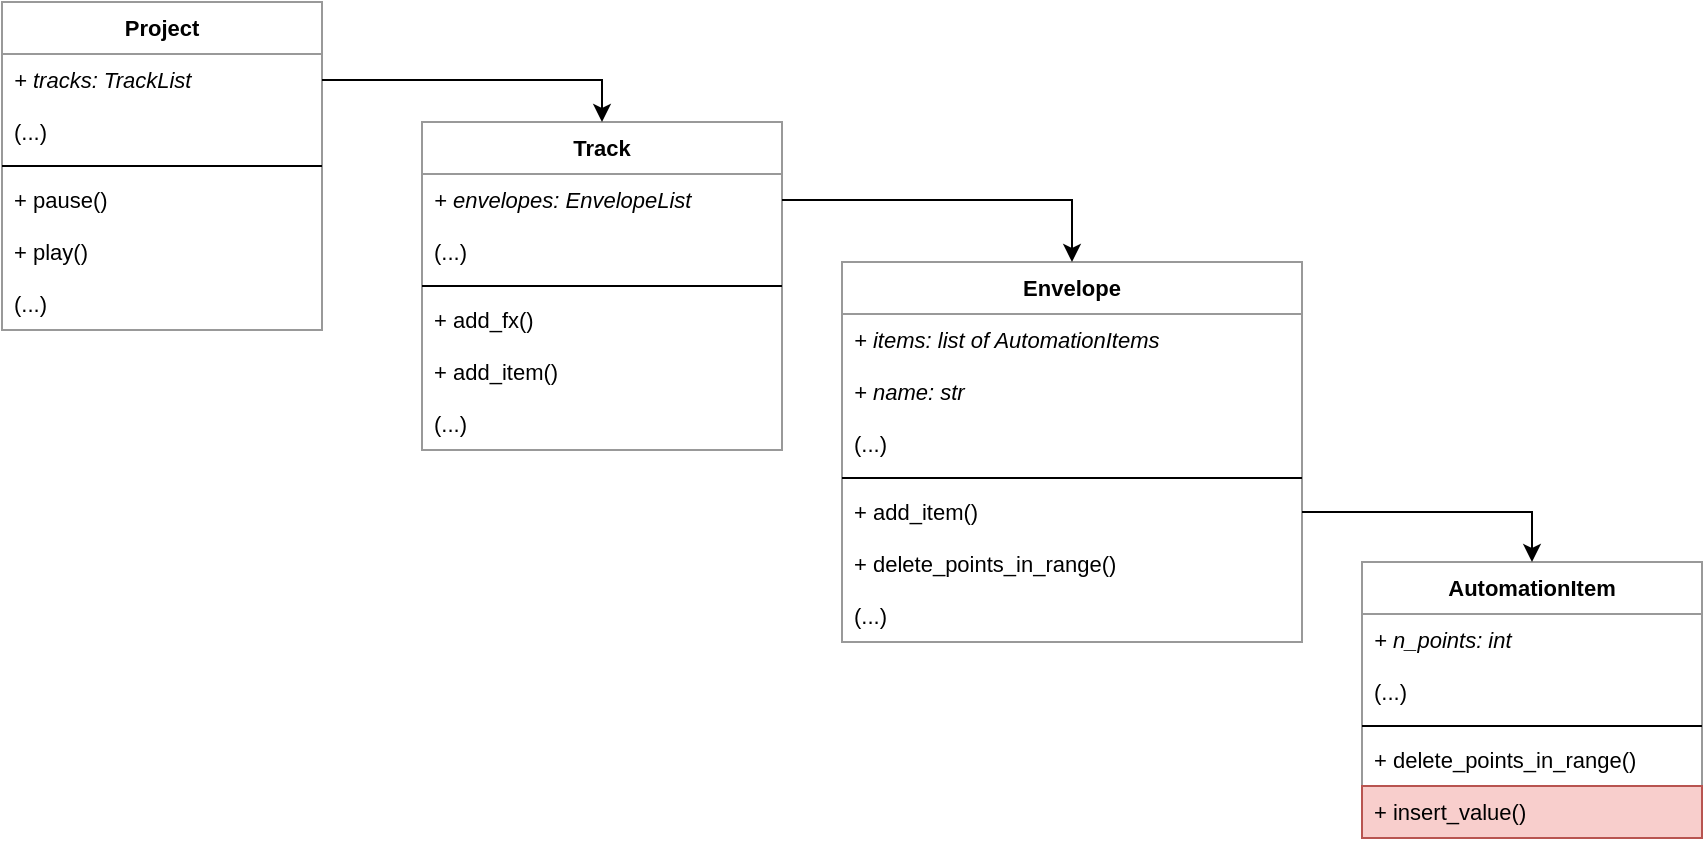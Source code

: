 <mxfile version="18.1.3" type="github">
  <diagram id="sMZX5P1vSprjXvG-rG8t" name="Page-1">
    <mxGraphModel dx="1185" dy="614" grid="1" gridSize="10" guides="1" tooltips="1" connect="1" arrows="1" fold="1" page="1" pageScale="1" pageWidth="1600" pageHeight="900" math="0" shadow="0">
      <root>
        <mxCell id="0" />
        <mxCell id="1" parent="0" />
        <mxCell id="qVY9ymrthlbNjDORqtvA-42" value="Project" style="swimlane;fontStyle=1;align=center;verticalAlign=top;childLayout=stackLayout;horizontal=1;startSize=26;horizontalStack=0;resizeParent=1;resizeParentMax=0;resizeLast=0;collapsible=1;marginBottom=0;fontFamily=Helvetica;fontSize=11;strokeColor=#999999;" vertex="1" parent="1">
          <mxGeometry x="130" y="170" width="160" height="164" as="geometry" />
        </mxCell>
        <mxCell id="qVY9ymrthlbNjDORqtvA-43" value="+ tracks: TrackList" style="text;strokeColor=none;fillColor=none;align=left;verticalAlign=top;spacingLeft=4;spacingRight=4;overflow=hidden;rotatable=0;points=[[0,0.5],[1,0.5]];portConstraint=eastwest;fontFamily=Helvetica;fontSize=11;fontStyle=2" vertex="1" parent="qVY9ymrthlbNjDORqtvA-42">
          <mxGeometry y="26" width="160" height="26" as="geometry" />
        </mxCell>
        <mxCell id="qVY9ymrthlbNjDORqtvA-46" value="(...)" style="text;strokeColor=none;fillColor=none;align=left;verticalAlign=top;spacingLeft=4;spacingRight=4;overflow=hidden;rotatable=0;points=[[0,0.5],[1,0.5]];portConstraint=eastwest;fontFamily=Helvetica;fontSize=11;horizontal=1;" vertex="1" parent="qVY9ymrthlbNjDORqtvA-42">
          <mxGeometry y="52" width="160" height="26" as="geometry" />
        </mxCell>
        <mxCell id="qVY9ymrthlbNjDORqtvA-44" value="" style="line;strokeWidth=1;fillColor=none;align=left;verticalAlign=middle;spacingTop=-1;spacingLeft=3;spacingRight=3;rotatable=0;labelPosition=right;points=[];portConstraint=eastwest;fontFamily=Helvetica;fontSize=11;" vertex="1" parent="qVY9ymrthlbNjDORqtvA-42">
          <mxGeometry y="78" width="160" height="8" as="geometry" />
        </mxCell>
        <mxCell id="qVY9ymrthlbNjDORqtvA-47" value="+ pause()" style="text;strokeColor=none;fillColor=none;align=left;verticalAlign=top;spacingLeft=4;spacingRight=4;overflow=hidden;rotatable=0;points=[[0,0.5],[1,0.5]];portConstraint=eastwest;fontFamily=Helvetica;fontSize=11;" vertex="1" parent="qVY9ymrthlbNjDORqtvA-42">
          <mxGeometry y="86" width="160" height="26" as="geometry" />
        </mxCell>
        <mxCell id="qVY9ymrthlbNjDORqtvA-45" value="+ play()" style="text;strokeColor=none;fillColor=none;align=left;verticalAlign=top;spacingLeft=4;spacingRight=4;overflow=hidden;rotatable=0;points=[[0,0.5],[1,0.5]];portConstraint=eastwest;fontFamily=Helvetica;fontSize=11;" vertex="1" parent="qVY9ymrthlbNjDORqtvA-42">
          <mxGeometry y="112" width="160" height="26" as="geometry" />
        </mxCell>
        <mxCell id="qVY9ymrthlbNjDORqtvA-48" value="(...)" style="text;strokeColor=none;fillColor=none;align=left;verticalAlign=top;spacingLeft=4;spacingRight=4;overflow=hidden;rotatable=0;points=[[0,0.5],[1,0.5]];portConstraint=eastwest;fontFamily=Helvetica;fontSize=11;" vertex="1" parent="qVY9ymrthlbNjDORqtvA-42">
          <mxGeometry y="138" width="160" height="26" as="geometry" />
        </mxCell>
        <mxCell id="qVY9ymrthlbNjDORqtvA-49" value="Track" style="swimlane;fontStyle=1;align=center;verticalAlign=top;childLayout=stackLayout;horizontal=1;startSize=26;horizontalStack=0;resizeParent=1;resizeParentMax=0;resizeLast=0;collapsible=1;marginBottom=0;fontFamily=Helvetica;fontSize=11;strokeColor=#999999;" vertex="1" parent="1">
          <mxGeometry x="340" y="230" width="180" height="164" as="geometry" />
        </mxCell>
        <mxCell id="qVY9ymrthlbNjDORqtvA-50" value="+ envelopes: EnvelopeList" style="text;strokeColor=none;fillColor=none;align=left;verticalAlign=top;spacingLeft=4;spacingRight=4;overflow=hidden;rotatable=0;points=[[0,0.5],[1,0.5]];portConstraint=eastwest;fontFamily=Helvetica;fontSize=11;fontStyle=2" vertex="1" parent="qVY9ymrthlbNjDORqtvA-49">
          <mxGeometry y="26" width="180" height="26" as="geometry" />
        </mxCell>
        <mxCell id="qVY9ymrthlbNjDORqtvA-51" value="(...)" style="text;strokeColor=none;fillColor=none;align=left;verticalAlign=top;spacingLeft=4;spacingRight=4;overflow=hidden;rotatable=0;points=[[0,0.5],[1,0.5]];portConstraint=eastwest;fontFamily=Helvetica;fontSize=11;" vertex="1" parent="qVY9ymrthlbNjDORqtvA-49">
          <mxGeometry y="52" width="180" height="26" as="geometry" />
        </mxCell>
        <mxCell id="qVY9ymrthlbNjDORqtvA-52" value="" style="line;strokeWidth=1;fillColor=none;align=left;verticalAlign=middle;spacingTop=-1;spacingLeft=3;spacingRight=3;rotatable=0;labelPosition=right;points=[];portConstraint=eastwest;fontFamily=Helvetica;fontSize=11;" vertex="1" parent="qVY9ymrthlbNjDORqtvA-49">
          <mxGeometry y="78" width="180" height="8" as="geometry" />
        </mxCell>
        <mxCell id="qVY9ymrthlbNjDORqtvA-53" value="+ add_fx()" style="text;strokeColor=none;fillColor=none;align=left;verticalAlign=top;spacingLeft=4;spacingRight=4;overflow=hidden;rotatable=0;points=[[0,0.5],[1,0.5]];portConstraint=eastwest;fontFamily=Helvetica;fontSize=11;" vertex="1" parent="qVY9ymrthlbNjDORqtvA-49">
          <mxGeometry y="86" width="180" height="26" as="geometry" />
        </mxCell>
        <mxCell id="qVY9ymrthlbNjDORqtvA-54" value="+ add_item()" style="text;strokeColor=none;fillColor=none;align=left;verticalAlign=top;spacingLeft=4;spacingRight=4;overflow=hidden;rotatable=0;points=[[0,0.5],[1,0.5]];portConstraint=eastwest;fontFamily=Helvetica;fontSize=11;" vertex="1" parent="qVY9ymrthlbNjDORqtvA-49">
          <mxGeometry y="112" width="180" height="26" as="geometry" />
        </mxCell>
        <mxCell id="qVY9ymrthlbNjDORqtvA-55" value="(...)" style="text;strokeColor=none;fillColor=none;align=left;verticalAlign=top;spacingLeft=4;spacingRight=4;overflow=hidden;rotatable=0;points=[[0,0.5],[1,0.5]];portConstraint=eastwest;fontFamily=Helvetica;fontSize=11;" vertex="1" parent="qVY9ymrthlbNjDORqtvA-49">
          <mxGeometry y="138" width="180" height="26" as="geometry" />
        </mxCell>
        <mxCell id="qVY9ymrthlbNjDORqtvA-56" style="edgeStyle=orthogonalEdgeStyle;rounded=0;orthogonalLoop=1;jettySize=auto;html=1;exitX=1;exitY=0.5;exitDx=0;exitDy=0;entryX=0.5;entryY=0;entryDx=0;entryDy=0;fontFamily=Helvetica;fontSize=11;" edge="1" parent="1" source="qVY9ymrthlbNjDORqtvA-43" target="qVY9ymrthlbNjDORqtvA-49">
          <mxGeometry relative="1" as="geometry" />
        </mxCell>
        <mxCell id="qVY9ymrthlbNjDORqtvA-57" value="Envelope" style="swimlane;fontStyle=1;align=center;verticalAlign=top;childLayout=stackLayout;horizontal=1;startSize=26;horizontalStack=0;resizeParent=1;resizeParentMax=0;resizeLast=0;collapsible=1;marginBottom=0;fontFamily=Helvetica;fontSize=11;strokeColor=#999999;" vertex="1" parent="1">
          <mxGeometry x="550" y="300" width="230" height="190" as="geometry" />
        </mxCell>
        <mxCell id="qVY9ymrthlbNjDORqtvA-58" value="+ items: list of AutomationItems" style="text;strokeColor=none;fillColor=none;align=left;verticalAlign=top;spacingLeft=4;spacingRight=4;overflow=hidden;rotatable=0;points=[[0,0.5],[1,0.5]];portConstraint=eastwest;fontFamily=Helvetica;fontSize=11;fontStyle=2" vertex="1" parent="qVY9ymrthlbNjDORqtvA-57">
          <mxGeometry y="26" width="230" height="26" as="geometry" />
        </mxCell>
        <mxCell id="qVY9ymrthlbNjDORqtvA-65" value="+ name: str" style="text;strokeColor=none;fillColor=none;align=left;verticalAlign=top;spacingLeft=4;spacingRight=4;overflow=hidden;rotatable=0;points=[[0,0.5],[1,0.5]];portConstraint=eastwest;fontFamily=Helvetica;fontSize=11;fontStyle=2" vertex="1" parent="qVY9ymrthlbNjDORqtvA-57">
          <mxGeometry y="52" width="230" height="26" as="geometry" />
        </mxCell>
        <mxCell id="qVY9ymrthlbNjDORqtvA-59" value="(...)" style="text;strokeColor=none;fillColor=none;align=left;verticalAlign=top;spacingLeft=4;spacingRight=4;overflow=hidden;rotatable=0;points=[[0,0.5],[1,0.5]];portConstraint=eastwest;fontFamily=Helvetica;fontSize=11;" vertex="1" parent="qVY9ymrthlbNjDORqtvA-57">
          <mxGeometry y="78" width="230" height="26" as="geometry" />
        </mxCell>
        <mxCell id="qVY9ymrthlbNjDORqtvA-60" value="" style="line;strokeWidth=1;fillColor=none;align=left;verticalAlign=middle;spacingTop=-1;spacingLeft=3;spacingRight=3;rotatable=0;labelPosition=right;points=[];portConstraint=eastwest;fontFamily=Helvetica;fontSize=11;" vertex="1" parent="qVY9ymrthlbNjDORqtvA-57">
          <mxGeometry y="104" width="230" height="8" as="geometry" />
        </mxCell>
        <mxCell id="qVY9ymrthlbNjDORqtvA-62" value="+ add_item()" style="text;strokeColor=none;fillColor=none;align=left;verticalAlign=top;spacingLeft=4;spacingRight=4;overflow=hidden;rotatable=0;points=[[0,0.5],[1,0.5]];portConstraint=eastwest;fontFamily=Helvetica;fontSize=11;" vertex="1" parent="qVY9ymrthlbNjDORqtvA-57">
          <mxGeometry y="112" width="230" height="26" as="geometry" />
        </mxCell>
        <mxCell id="qVY9ymrthlbNjDORqtvA-61" value="+ delete_points_in_range()" style="text;strokeColor=none;fillColor=none;align=left;verticalAlign=top;spacingLeft=4;spacingRight=4;overflow=hidden;rotatable=0;points=[[0,0.5],[1,0.5]];portConstraint=eastwest;fontFamily=Helvetica;fontSize=11;" vertex="1" parent="qVY9ymrthlbNjDORqtvA-57">
          <mxGeometry y="138" width="230" height="26" as="geometry" />
        </mxCell>
        <mxCell id="qVY9ymrthlbNjDORqtvA-63" value="(...)" style="text;strokeColor=none;fillColor=none;align=left;verticalAlign=top;spacingLeft=4;spacingRight=4;overflow=hidden;rotatable=0;points=[[0,0.5],[1,0.5]];portConstraint=eastwest;fontFamily=Helvetica;fontSize=11;" vertex="1" parent="qVY9ymrthlbNjDORqtvA-57">
          <mxGeometry y="164" width="230" height="26" as="geometry" />
        </mxCell>
        <mxCell id="qVY9ymrthlbNjDORqtvA-64" style="edgeStyle=orthogonalEdgeStyle;rounded=0;orthogonalLoop=1;jettySize=auto;html=1;exitX=1;exitY=0.5;exitDx=0;exitDy=0;fontFamily=Helvetica;fontSize=11;entryX=0.5;entryY=0;entryDx=0;entryDy=0;" edge="1" parent="1" source="qVY9ymrthlbNjDORqtvA-50" target="qVY9ymrthlbNjDORqtvA-57">
          <mxGeometry relative="1" as="geometry">
            <mxPoint x="580" y="260" as="targetPoint" />
          </mxGeometry>
        </mxCell>
        <mxCell id="qVY9ymrthlbNjDORqtvA-66" value="AutomationItem" style="swimlane;fontStyle=1;align=center;verticalAlign=top;childLayout=stackLayout;horizontal=1;startSize=26;horizontalStack=0;resizeParent=1;resizeParentMax=0;resizeLast=0;collapsible=1;marginBottom=0;fontFamily=Helvetica;fontSize=11;strokeColor=#999999;" vertex="1" parent="1">
          <mxGeometry x="810" y="450" width="170" height="138" as="geometry" />
        </mxCell>
        <mxCell id="qVY9ymrthlbNjDORqtvA-67" value="+ n_points: int" style="text;strokeColor=none;fillColor=none;align=left;verticalAlign=top;spacingLeft=4;spacingRight=4;overflow=hidden;rotatable=0;points=[[0,0.5],[1,0.5]];portConstraint=eastwest;fontFamily=Helvetica;fontSize=11;fontStyle=2" vertex="1" parent="qVY9ymrthlbNjDORqtvA-66">
          <mxGeometry y="26" width="170" height="26" as="geometry" />
        </mxCell>
        <mxCell id="qVY9ymrthlbNjDORqtvA-68" value="(...)" style="text;strokeColor=none;fillColor=none;align=left;verticalAlign=top;spacingLeft=4;spacingRight=4;overflow=hidden;rotatable=0;points=[[0,0.5],[1,0.5]];portConstraint=eastwest;fontFamily=Helvetica;fontSize=11;" vertex="1" parent="qVY9ymrthlbNjDORqtvA-66">
          <mxGeometry y="52" width="170" height="26" as="geometry" />
        </mxCell>
        <mxCell id="qVY9ymrthlbNjDORqtvA-69" value="" style="line;strokeWidth=1;fillColor=none;align=left;verticalAlign=middle;spacingTop=-1;spacingLeft=3;spacingRight=3;rotatable=0;labelPosition=right;points=[];portConstraint=eastwest;fontFamily=Helvetica;fontSize=11;" vertex="1" parent="qVY9ymrthlbNjDORqtvA-66">
          <mxGeometry y="78" width="170" height="8" as="geometry" />
        </mxCell>
        <mxCell id="qVY9ymrthlbNjDORqtvA-70" value="+ delete_points_in_range()" style="text;strokeColor=none;fillColor=none;align=left;verticalAlign=top;spacingLeft=4;spacingRight=4;overflow=hidden;rotatable=0;points=[[0,0.5],[1,0.5]];portConstraint=eastwest;fontFamily=Helvetica;fontSize=11;" vertex="1" parent="qVY9ymrthlbNjDORqtvA-66">
          <mxGeometry y="86" width="170" height="26" as="geometry" />
        </mxCell>
        <mxCell id="qVY9ymrthlbNjDORqtvA-74" value="+ insert_value()" style="text;strokeColor=#b85450;fillColor=#f8cecc;align=left;verticalAlign=top;spacingLeft=4;spacingRight=4;overflow=hidden;rotatable=0;points=[[0,0.5],[1,0.5]];portConstraint=eastwest;fontFamily=Helvetica;fontSize=11;" vertex="1" parent="qVY9ymrthlbNjDORqtvA-66">
          <mxGeometry y="112" width="170" height="26" as="geometry" />
        </mxCell>
        <mxCell id="qVY9ymrthlbNjDORqtvA-73" style="edgeStyle=orthogonalEdgeStyle;rounded=0;orthogonalLoop=1;jettySize=auto;html=1;exitX=1;exitY=0.5;exitDx=0;exitDy=0;entryX=0.5;entryY=0;entryDx=0;entryDy=0;fontFamily=Helvetica;fontSize=11;" edge="1" parent="1" source="qVY9ymrthlbNjDORqtvA-62" target="qVY9ymrthlbNjDORqtvA-66">
          <mxGeometry relative="1" as="geometry" />
        </mxCell>
      </root>
    </mxGraphModel>
  </diagram>
</mxfile>
